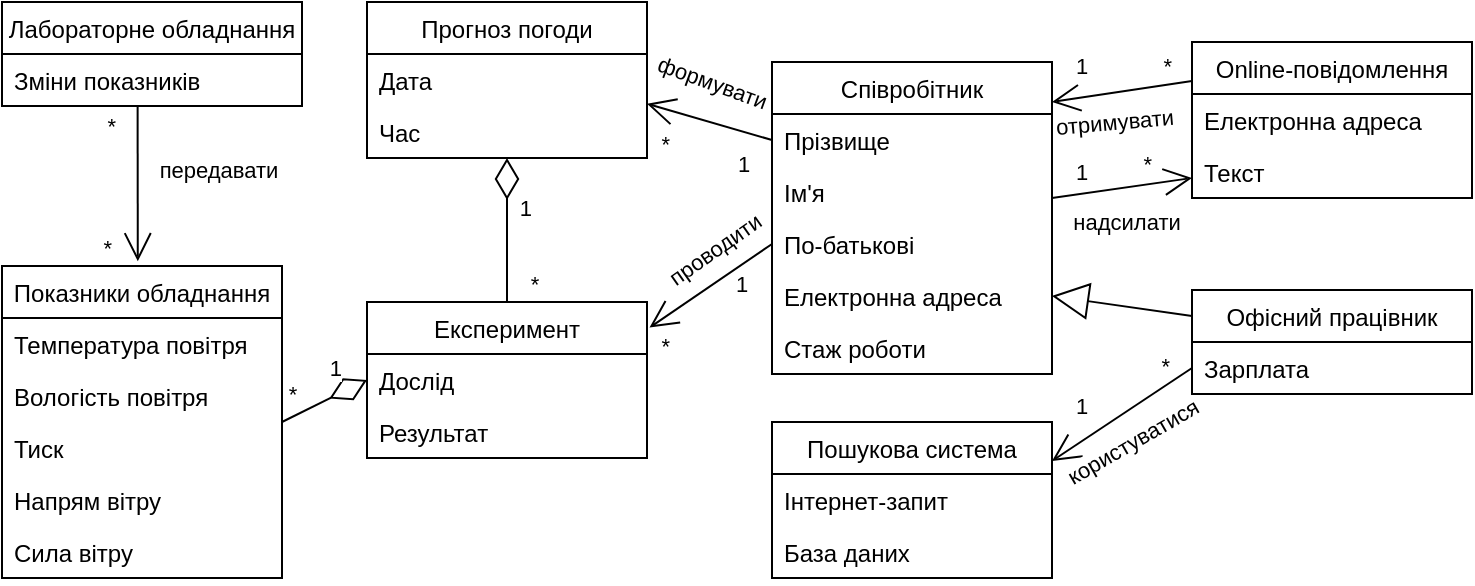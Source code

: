 <mxfile version="20.4.0" type="device"><diagram id="mCyr1kptdM3YggUfpTlr" name="Page-1"><mxGraphModel dx="480" dy="1610" grid="1" gridSize="10" guides="1" tooltips="1" connect="1" arrows="1" fold="1" page="1" pageScale="1" pageWidth="850" pageHeight="1100" math="0" shadow="0"><root><mxCell id="0"/><mxCell id="1" parent="0"/><mxCell id="NYMb05zpGKnBemuF5BdA-1" value="Співробітник" style="swimlane;fontStyle=0;childLayout=stackLayout;horizontal=1;startSize=26;fillColor=none;horizontalStack=0;resizeParent=1;resizeParentMax=0;resizeLast=0;collapsible=1;marginBottom=0;" vertex="1" parent="1"><mxGeometry x="450" y="-980" width="140" height="156" as="geometry"/></mxCell><mxCell id="NYMb05zpGKnBemuF5BdA-2" value="Прізвище" style="text;strokeColor=none;fillColor=none;align=left;verticalAlign=top;spacingLeft=4;spacingRight=4;overflow=hidden;rotatable=0;points=[[0,0.5],[1,0.5]];portConstraint=eastwest;" vertex="1" parent="NYMb05zpGKnBemuF5BdA-1"><mxGeometry y="26" width="140" height="26" as="geometry"/></mxCell><mxCell id="NYMb05zpGKnBemuF5BdA-4" value="Ім'я" style="text;strokeColor=none;fillColor=none;align=left;verticalAlign=top;spacingLeft=4;spacingRight=4;overflow=hidden;rotatable=0;points=[[0,0.5],[1,0.5]];portConstraint=eastwest;" vertex="1" parent="NYMb05zpGKnBemuF5BdA-1"><mxGeometry y="52" width="140" height="26" as="geometry"/></mxCell><mxCell id="NYMb05zpGKnBemuF5BdA-5" value="По-батькові" style="text;strokeColor=none;fillColor=none;align=left;verticalAlign=top;spacingLeft=4;spacingRight=4;overflow=hidden;rotatable=0;points=[[0,0.5],[1,0.5]];portConstraint=eastwest;" vertex="1" parent="NYMb05zpGKnBemuF5BdA-1"><mxGeometry y="78" width="140" height="26" as="geometry"/></mxCell><mxCell id="NYMb05zpGKnBemuF5BdA-6" value="Електронна адреса" style="text;strokeColor=none;fillColor=none;align=left;verticalAlign=top;spacingLeft=4;spacingRight=4;overflow=hidden;rotatable=0;points=[[0,0.5],[1,0.5]];portConstraint=eastwest;" vertex="1" parent="NYMb05zpGKnBemuF5BdA-1"><mxGeometry y="104" width="140" height="26" as="geometry"/></mxCell><mxCell id="NYMb05zpGKnBemuF5BdA-31" value="Стаж роботи" style="text;strokeColor=none;fillColor=none;align=left;verticalAlign=top;spacingLeft=4;spacingRight=4;overflow=hidden;rotatable=0;points=[[0,0.5],[1,0.5]];portConstraint=eastwest;" vertex="1" parent="NYMb05zpGKnBemuF5BdA-1"><mxGeometry y="130" width="140" height="26" as="geometry"/></mxCell><mxCell id="NYMb05zpGKnBemuF5BdA-7" value="Показники обладнання" style="swimlane;fontStyle=0;childLayout=stackLayout;horizontal=1;startSize=26;fillColor=none;horizontalStack=0;resizeParent=1;resizeParentMax=0;resizeLast=0;collapsible=1;marginBottom=0;" vertex="1" parent="1"><mxGeometry x="65" y="-878" width="140" height="156" as="geometry"/></mxCell><mxCell id="NYMb05zpGKnBemuF5BdA-8" value="Температура повітря" style="text;strokeColor=none;fillColor=none;align=left;verticalAlign=top;spacingLeft=4;spacingRight=4;overflow=hidden;rotatable=0;points=[[0,0.5],[1,0.5]];portConstraint=eastwest;" vertex="1" parent="NYMb05zpGKnBemuF5BdA-7"><mxGeometry y="26" width="140" height="26" as="geometry"/></mxCell><mxCell id="NYMb05zpGKnBemuF5BdA-9" value="Вологість повітря" style="text;strokeColor=none;fillColor=none;align=left;verticalAlign=top;spacingLeft=4;spacingRight=4;overflow=hidden;rotatable=0;points=[[0,0.5],[1,0.5]];portConstraint=eastwest;" vertex="1" parent="NYMb05zpGKnBemuF5BdA-7"><mxGeometry y="52" width="140" height="26" as="geometry"/></mxCell><mxCell id="NYMb05zpGKnBemuF5BdA-10" value="Тиск" style="text;strokeColor=none;fillColor=none;align=left;verticalAlign=top;spacingLeft=4;spacingRight=4;overflow=hidden;rotatable=0;points=[[0,0.5],[1,0.5]];portConstraint=eastwest;" vertex="1" parent="NYMb05zpGKnBemuF5BdA-7"><mxGeometry y="78" width="140" height="26" as="geometry"/></mxCell><mxCell id="NYMb05zpGKnBemuF5BdA-11" value="Напрям вітру" style="text;strokeColor=none;fillColor=none;align=left;verticalAlign=top;spacingLeft=4;spacingRight=4;overflow=hidden;rotatable=0;points=[[0,0.5],[1,0.5]];portConstraint=eastwest;" vertex="1" parent="NYMb05zpGKnBemuF5BdA-7"><mxGeometry y="104" width="140" height="26" as="geometry"/></mxCell><mxCell id="NYMb05zpGKnBemuF5BdA-12" value="Сила вітру" style="text;strokeColor=none;fillColor=none;align=left;verticalAlign=top;spacingLeft=4;spacingRight=4;overflow=hidden;rotatable=0;points=[[0,0.5],[1,0.5]];portConstraint=eastwest;" vertex="1" parent="NYMb05zpGKnBemuF5BdA-7"><mxGeometry y="130" width="140" height="26" as="geometry"/></mxCell><mxCell id="NYMb05zpGKnBemuF5BdA-20" value="Прогноз погоди" style="swimlane;fontStyle=0;childLayout=stackLayout;horizontal=1;startSize=26;fillColor=none;horizontalStack=0;resizeParent=1;resizeParentMax=0;resizeLast=0;collapsible=1;marginBottom=0;" vertex="1" parent="1"><mxGeometry x="247.5" y="-1010" width="140" height="78" as="geometry"/></mxCell><mxCell id="NYMb05zpGKnBemuF5BdA-21" value="Дата" style="text;strokeColor=none;fillColor=none;align=left;verticalAlign=top;spacingLeft=4;spacingRight=4;overflow=hidden;rotatable=0;points=[[0,0.5],[1,0.5]];portConstraint=eastwest;" vertex="1" parent="NYMb05zpGKnBemuF5BdA-20"><mxGeometry y="26" width="140" height="26" as="geometry"/></mxCell><mxCell id="NYMb05zpGKnBemuF5BdA-22" value="Час" style="text;strokeColor=none;fillColor=none;align=left;verticalAlign=top;spacingLeft=4;spacingRight=4;overflow=hidden;rotatable=0;points=[[0,0.5],[1,0.5]];portConstraint=eastwest;" vertex="1" parent="NYMb05zpGKnBemuF5BdA-20"><mxGeometry y="52" width="140" height="26" as="geometry"/></mxCell><mxCell id="NYMb05zpGKnBemuF5BdA-24" value="Експеримент" style="swimlane;fontStyle=0;childLayout=stackLayout;horizontal=1;startSize=26;fillColor=none;horizontalStack=0;resizeParent=1;resizeParentMax=0;resizeLast=0;collapsible=1;marginBottom=0;" vertex="1" parent="1"><mxGeometry x="247.5" y="-860" width="140" height="78" as="geometry"/></mxCell><mxCell id="NYMb05zpGKnBemuF5BdA-25" value="Дослід" style="text;strokeColor=none;fillColor=none;align=left;verticalAlign=top;spacingLeft=4;spacingRight=4;overflow=hidden;rotatable=0;points=[[0,0.5],[1,0.5]];portConstraint=eastwest;" vertex="1" parent="NYMb05zpGKnBemuF5BdA-24"><mxGeometry y="26" width="140" height="26" as="geometry"/></mxCell><mxCell id="RMtQjLJvcsIaxz_irh20-3" value="Результат" style="text;strokeColor=none;fillColor=none;align=left;verticalAlign=top;spacingLeft=4;spacingRight=4;overflow=hidden;rotatable=0;points=[[0,0.5],[1,0.5]];portConstraint=eastwest;" parent="NYMb05zpGKnBemuF5BdA-24" vertex="1"><mxGeometry y="52" width="140" height="26" as="geometry"/></mxCell><mxCell id="NYMb05zpGKnBemuF5BdA-32" value="Офісний працівник" style="swimlane;fontStyle=0;childLayout=stackLayout;horizontal=1;startSize=26;fillColor=none;horizontalStack=0;resizeParent=1;resizeParentMax=0;resizeLast=0;collapsible=1;marginBottom=0;" vertex="1" parent="1"><mxGeometry x="660" y="-866" width="140" height="52" as="geometry"/></mxCell><mxCell id="NYMb05zpGKnBemuF5BdA-33" value="Зарплата" style="text;strokeColor=none;fillColor=none;align=left;verticalAlign=top;spacingLeft=4;spacingRight=4;overflow=hidden;rotatable=0;points=[[0,0.5],[1,0.5]];portConstraint=eastwest;" vertex="1" parent="NYMb05zpGKnBemuF5BdA-32"><mxGeometry y="26" width="140" height="26" as="geometry"/></mxCell><mxCell id="NYMb05zpGKnBemuF5BdA-34" value="Пошукова система" style="swimlane;fontStyle=0;childLayout=stackLayout;horizontal=1;startSize=26;fillColor=none;horizontalStack=0;resizeParent=1;resizeParentMax=0;resizeLast=0;collapsible=1;marginBottom=0;" vertex="1" parent="1"><mxGeometry x="450" y="-800" width="140" height="78" as="geometry"/></mxCell><mxCell id="NYMb05zpGKnBemuF5BdA-35" value="Інтернет-запит" style="text;strokeColor=none;fillColor=none;align=left;verticalAlign=top;spacingLeft=4;spacingRight=4;overflow=hidden;rotatable=0;points=[[0,0.5],[1,0.5]];portConstraint=eastwest;" vertex="1" parent="NYMb05zpGKnBemuF5BdA-34"><mxGeometry y="26" width="140" height="26" as="geometry"/></mxCell><mxCell id="RMtQjLJvcsIaxz_irh20-14" value="База даних" style="text;strokeColor=none;fillColor=none;align=left;verticalAlign=top;spacingLeft=4;spacingRight=4;overflow=hidden;rotatable=0;points=[[0,0.5],[1,0.5]];portConstraint=eastwest;" parent="NYMb05zpGKnBemuF5BdA-34" vertex="1"><mxGeometry y="52" width="140" height="26" as="geometry"/></mxCell><mxCell id="NYMb05zpGKnBemuF5BdA-36" value="Online-повідомлення" style="swimlane;fontStyle=0;childLayout=stackLayout;horizontal=1;startSize=26;fillColor=none;horizontalStack=0;resizeParent=1;resizeParentMax=0;resizeLast=0;collapsible=1;marginBottom=0;fontColor=default;" vertex="1" parent="1"><mxGeometry x="660" y="-990" width="140" height="78" as="geometry"/></mxCell><mxCell id="NYMb05zpGKnBemuF5BdA-37" value="Електронна адреса" style="text;strokeColor=none;fillColor=none;align=left;verticalAlign=top;spacingLeft=4;spacingRight=4;overflow=hidden;rotatable=0;points=[[0,0.5],[1,0.5]];portConstraint=eastwest;" vertex="1" parent="NYMb05zpGKnBemuF5BdA-36"><mxGeometry y="26" width="140" height="26" as="geometry"/></mxCell><mxCell id="RMtQjLJvcsIaxz_irh20-9" value="Текст" style="text;strokeColor=none;fillColor=none;align=left;verticalAlign=top;spacingLeft=4;spacingRight=4;overflow=hidden;rotatable=0;points=[[0,0.5],[1,0.5]];portConstraint=eastwest;" parent="NYMb05zpGKnBemuF5BdA-36" vertex="1"><mxGeometry y="52" width="140" height="26" as="geometry"/></mxCell><mxCell id="NYMb05zpGKnBemuF5BdA-38" value="Лабораторне обладнання" style="swimlane;fontStyle=0;childLayout=stackLayout;horizontal=1;startSize=26;fillColor=none;horizontalStack=0;resizeParent=1;resizeParentMax=0;resizeLast=0;collapsible=1;marginBottom=0;" vertex="1" parent="1"><mxGeometry x="65" y="-1010" width="150" height="52" as="geometry"/></mxCell><mxCell id="NYMb05zpGKnBemuF5BdA-39" value="Зміни показників" style="text;strokeColor=none;fillColor=none;align=left;verticalAlign=top;spacingLeft=4;spacingRight=4;overflow=hidden;rotatable=0;points=[[0,0.5],[1,0.5]];portConstraint=eastwest;" vertex="1" parent="NYMb05zpGKnBemuF5BdA-38"><mxGeometry y="26" width="150" height="26" as="geometry"/></mxCell><mxCell id="NYMb05zpGKnBemuF5BdA-40" value="" style="endArrow=block;endSize=16;endFill=0;html=1;exitX=0;exitY=0.25;exitDx=0;exitDy=0;entryX=1;entryY=0.5;entryDx=0;entryDy=0;" edge="1" parent="1" source="NYMb05zpGKnBemuF5BdA-32" target="NYMb05zpGKnBemuF5BdA-6"><mxGeometry x="0.007" y="-8" width="160" relative="1" as="geometry"><mxPoint x="625" y="-912" as="sourcePoint"/><mxPoint x="595.0" y="-940" as="targetPoint"/><mxPoint as="offset"/></mxGeometry></mxCell><mxCell id="NYMb05zpGKnBemuF5BdA-41" value="" style="endArrow=none;html=1;endSize=12;startArrow=diamondThin;startSize=18;startFill=0;exitX=0;exitY=0.5;exitDx=0;exitDy=0;entryX=1;entryY=0.5;entryDx=0;entryDy=0;" edge="1" parent="1" source="NYMb05zpGKnBemuF5BdA-25" target="NYMb05zpGKnBemuF5BdA-7"><mxGeometry relative="1" as="geometry"><mxPoint x="102.07" y="-694" as="sourcePoint"/><mxPoint x="102.07" y="-824" as="targetPoint"/></mxGeometry></mxCell><mxCell id="NYMb05zpGKnBemuF5BdA-43" value="*" style="edgeLabel;html=1;align=center;verticalAlign=middle;resizable=0;points=[];" vertex="1" connectable="0" parent="NYMb05zpGKnBemuF5BdA-41"><mxGeometry x="0.764" y="5" relative="1" as="geometry"><mxPoint x="-2" y="-16" as="offset"/></mxGeometry></mxCell><mxCell id="NYMb05zpGKnBemuF5BdA-54" value="" style="endArrow=none;html=1;endSize=12;startArrow=diamondThin;startSize=18;startFill=0;entryX=0.5;entryY=0;entryDx=0;entryDy=0;" edge="1" parent="1" source="NYMb05zpGKnBemuF5BdA-22" target="NYMb05zpGKnBemuF5BdA-24"><mxGeometry relative="1" as="geometry"><mxPoint x="283.75" y="-875.75" as="sourcePoint"/><mxPoint x="346.25" y="-924.25" as="targetPoint"/></mxGeometry></mxCell><mxCell id="NYMb05zpGKnBemuF5BdA-55" value="1" style="edgeLabel;resizable=0;html=1;align=right;verticalAlign=top;" connectable="0" vertex="1" parent="NYMb05zpGKnBemuF5BdA-54"><mxGeometry x="1" relative="1" as="geometry"><mxPoint x="13" y="-60" as="offset"/></mxGeometry></mxCell><mxCell id="NYMb05zpGKnBemuF5BdA-56" value="*" style="edgeLabel;html=1;align=center;verticalAlign=middle;resizable=0;points=[];" vertex="1" connectable="0" parent="NYMb05zpGKnBemuF5BdA-54"><mxGeometry x="0.764" y="5" relative="1" as="geometry"><mxPoint x="8" y="-1" as="offset"/></mxGeometry></mxCell><mxCell id="NYMb05zpGKnBemuF5BdA-57" value="" style="endArrow=none;html=1;startSize=12;startArrow=open;startFill=0;entryX=0.452;entryY=1.013;entryDx=0;entryDy=0;exitX=0.485;exitY=-0.015;exitDx=0;exitDy=0;entryPerimeter=0;exitPerimeter=0;" edge="1" parent="1" source="NYMb05zpGKnBemuF5BdA-7" target="NYMb05zpGKnBemuF5BdA-39"><mxGeometry relative="1" as="geometry"><mxPoint x="172.5" y="-998" as="sourcePoint"/><mxPoint x="72.5" y="-1002.0" as="targetPoint"/></mxGeometry></mxCell><mxCell id="NYMb05zpGKnBemuF5BdA-59" value="*" style="edgeLabel;resizable=0;html=1;align=right;verticalAlign=bottom;" connectable="0" vertex="1" parent="NYMb05zpGKnBemuF5BdA-57"><mxGeometry x="1" relative="1" as="geometry"><mxPoint x="-10" y="18" as="offset"/></mxGeometry></mxCell><mxCell id="NYMb05zpGKnBemuF5BdA-60" value="передавати" style="edgeLabel;html=1;align=center;verticalAlign=middle;resizable=0;points=[];" vertex="1" connectable="0" parent="NYMb05zpGKnBemuF5BdA-57"><mxGeometry x="0.17" y="2" relative="1" as="geometry"><mxPoint x="42" y="-1" as="offset"/></mxGeometry></mxCell><mxCell id="NYMb05zpGKnBemuF5BdA-61" value="*" style="edgeLabel;resizable=0;html=1;align=right;verticalAlign=bottom;" connectable="0" vertex="1" parent="1"><mxGeometry x="120.0" y="-878.003" as="geometry"/></mxCell><mxCell id="NYMb05zpGKnBemuF5BdA-62" value="" style="endArrow=none;html=1;startSize=12;startArrow=open;startFill=0;exitX=1.009;exitY=0.164;exitDx=0;exitDy=0;exitPerimeter=0;entryX=0;entryY=0.5;entryDx=0;entryDy=0;" edge="1" parent="1" source="NYMb05zpGKnBemuF5BdA-24" target="NYMb05zpGKnBemuF5BdA-5"><mxGeometry relative="1" as="geometry"><mxPoint x="450" y="-884" as="sourcePoint"/><mxPoint x="440" y="-910" as="targetPoint"/></mxGeometry></mxCell><mxCell id="NYMb05zpGKnBemuF5BdA-63" value="1" style="edgeLabel;resizable=0;html=1;align=left;verticalAlign=bottom;" connectable="0" vertex="1" parent="NYMb05zpGKnBemuF5BdA-62"><mxGeometry x="-1" relative="1" as="geometry"><mxPoint x="41" y="-13" as="offset"/></mxGeometry></mxCell><mxCell id="NYMb05zpGKnBemuF5BdA-64" value="*" style="edgeLabel;resizable=0;html=1;align=right;verticalAlign=bottom;" connectable="0" vertex="1" parent="NYMb05zpGKnBemuF5BdA-62"><mxGeometry x="1" relative="1" as="geometry"><mxPoint x="-50" y="59" as="offset"/></mxGeometry></mxCell><mxCell id="NYMb05zpGKnBemuF5BdA-65" value="проводити" style="edgeLabel;html=1;align=center;verticalAlign=middle;resizable=0;points=[];rotation=-35;" vertex="1" connectable="0" parent="NYMb05zpGKnBemuF5BdA-62"><mxGeometry x="0.17" y="2" relative="1" as="geometry"><mxPoint x="-3" y="-13" as="offset"/></mxGeometry></mxCell><mxCell id="NYMb05zpGKnBemuF5BdA-66" value="" style="endArrow=none;html=1;startSize=12;startArrow=open;startFill=0;exitX=1.009;exitY=0.164;exitDx=0;exitDy=0;exitPerimeter=0;entryX=0;entryY=0.5;entryDx=0;entryDy=0;" edge="1" parent="1" target="NYMb05zpGKnBemuF5BdA-2"><mxGeometry relative="1" as="geometry"><mxPoint x="387.5" y="-959.108" as="sourcePoint"/><mxPoint x="448.74" y="-1000.9" as="targetPoint"/></mxGeometry></mxCell><mxCell id="NYMb05zpGKnBemuF5BdA-67" value="1" style="edgeLabel;resizable=0;html=1;align=left;verticalAlign=bottom;" connectable="0" vertex="1" parent="NYMb05zpGKnBemuF5BdA-66"><mxGeometry x="-1" relative="1" as="geometry"><mxPoint x="43" y="39" as="offset"/></mxGeometry></mxCell><mxCell id="NYMb05zpGKnBemuF5BdA-68" value="*" style="edgeLabel;resizable=0;html=1;align=right;verticalAlign=bottom;" connectable="0" vertex="1" parent="NYMb05zpGKnBemuF5BdA-66"><mxGeometry x="1" relative="1" as="geometry"><mxPoint x="-50" y="11" as="offset"/></mxGeometry></mxCell><mxCell id="NYMb05zpGKnBemuF5BdA-69" value="формувати" style="edgeLabel;html=1;align=center;verticalAlign=middle;resizable=0;points=[];rotation=20;" vertex="1" connectable="0" parent="NYMb05zpGKnBemuF5BdA-66"><mxGeometry x="0.17" y="2" relative="1" as="geometry"><mxPoint x="-5" y="-20" as="offset"/></mxGeometry></mxCell><mxCell id="NYMb05zpGKnBemuF5BdA-70" value="1" style="edgeLabel;resizable=0;html=1;align=right;verticalAlign=top;" connectable="0" vertex="1" parent="1"><mxGeometry x="235" y="-839.995" as="geometry"/></mxCell><mxCell id="NYMb05zpGKnBemuF5BdA-71" value="" style="endArrow=none;html=1;startSize=12;startArrow=open;startFill=0;exitX=0;exitY=0.5;exitDx=0;exitDy=0;entryX=1;entryY=0.5;entryDx=0;entryDy=0;" edge="1" parent="1"><mxGeometry relative="1" as="geometry"><mxPoint x="660" y="-922" as="sourcePoint"/><mxPoint x="590" y="-912" as="targetPoint"/></mxGeometry></mxCell><mxCell id="NYMb05zpGKnBemuF5BdA-72" value="1" style="edgeLabel;resizable=0;html=1;align=left;verticalAlign=bottom;" connectable="0" vertex="1" parent="NYMb05zpGKnBemuF5BdA-71"><mxGeometry x="-1" relative="1" as="geometry"><mxPoint x="-60" y="5" as="offset"/></mxGeometry></mxCell><mxCell id="NYMb05zpGKnBemuF5BdA-73" value="*" style="edgeLabel;resizable=0;html=1;align=right;verticalAlign=bottom;" connectable="0" vertex="1" parent="NYMb05zpGKnBemuF5BdA-71"><mxGeometry x="1" relative="1" as="geometry"><mxPoint x="50" y="-8" as="offset"/></mxGeometry></mxCell><mxCell id="NYMb05zpGKnBemuF5BdA-74" value="надсилати" style="edgeLabel;html=1;align=center;verticalAlign=middle;resizable=0;points=[];rotation=0;" vertex="1" connectable="0" parent="NYMb05zpGKnBemuF5BdA-71"><mxGeometry x="0.17" y="2" relative="1" as="geometry"><mxPoint x="8" y="14" as="offset"/></mxGeometry></mxCell><mxCell id="NYMb05zpGKnBemuF5BdA-83" value="" style="endArrow=none;html=1;startSize=12;startArrow=open;startFill=0;entryX=0;entryY=0.25;entryDx=0;entryDy=0;" edge="1" parent="1" target="NYMb05zpGKnBemuF5BdA-36"><mxGeometry relative="1" as="geometry"><mxPoint x="590" y="-960" as="sourcePoint"/><mxPoint x="580" y="-1024" as="targetPoint"/></mxGeometry></mxCell><mxCell id="NYMb05zpGKnBemuF5BdA-84" value="1" style="edgeLabel;resizable=0;html=1;align=left;verticalAlign=bottom;" connectable="0" vertex="1" parent="NYMb05zpGKnBemuF5BdA-83"><mxGeometry x="-1" relative="1" as="geometry"><mxPoint x="10" y="-10" as="offset"/></mxGeometry></mxCell><mxCell id="NYMb05zpGKnBemuF5BdA-85" value="*" style="edgeLabel;resizable=0;html=1;align=right;verticalAlign=bottom;" connectable="0" vertex="1" parent="NYMb05zpGKnBemuF5BdA-83"><mxGeometry x="1" relative="1" as="geometry"><mxPoint x="-10" y="1" as="offset"/></mxGeometry></mxCell><mxCell id="NYMb05zpGKnBemuF5BdA-86" value="отримувати" style="edgeLabel;html=1;align=center;verticalAlign=middle;resizable=0;points=[];rotation=-5;" vertex="1" connectable="0" parent="NYMb05zpGKnBemuF5BdA-83"><mxGeometry x="0.17" y="2" relative="1" as="geometry"><mxPoint x="-10" y="18" as="offset"/></mxGeometry></mxCell><mxCell id="NYMb05zpGKnBemuF5BdA-87" value="" style="endArrow=none;html=1;startSize=12;startArrow=open;startFill=0;exitX=1;exitY=0.25;exitDx=0;exitDy=0;entryX=0;entryY=0.5;entryDx=0;entryDy=0;" edge="1" parent="1" source="NYMb05zpGKnBemuF5BdA-34" target="NYMb05zpGKnBemuF5BdA-33"><mxGeometry relative="1" as="geometry"><mxPoint x="710.0" y="-792" as="sourcePoint"/><mxPoint x="640" y="-782" as="targetPoint"/></mxGeometry></mxCell><mxCell id="NYMb05zpGKnBemuF5BdA-88" value="1" style="edgeLabel;resizable=0;html=1;align=left;verticalAlign=bottom;" connectable="0" vertex="1" parent="NYMb05zpGKnBemuF5BdA-87"><mxGeometry x="-1" relative="1" as="geometry"><mxPoint x="10" y="-19" as="offset"/></mxGeometry></mxCell><mxCell id="NYMb05zpGKnBemuF5BdA-89" value="*" style="edgeLabel;resizable=0;html=1;align=right;verticalAlign=bottom;" connectable="0" vertex="1" parent="NYMb05zpGKnBemuF5BdA-87"><mxGeometry x="1" relative="1" as="geometry"><mxPoint x="-10" y="7" as="offset"/></mxGeometry></mxCell><mxCell id="NYMb05zpGKnBemuF5BdA-90" value="користуватися" style="edgeLabel;html=1;align=center;verticalAlign=middle;resizable=0;points=[];rotation=-30;" vertex="1" connectable="0" parent="NYMb05zpGKnBemuF5BdA-87"><mxGeometry x="0.17" y="2" relative="1" as="geometry"><mxPoint y="19" as="offset"/></mxGeometry></mxCell></root></mxGraphModel></diagram></mxfile>